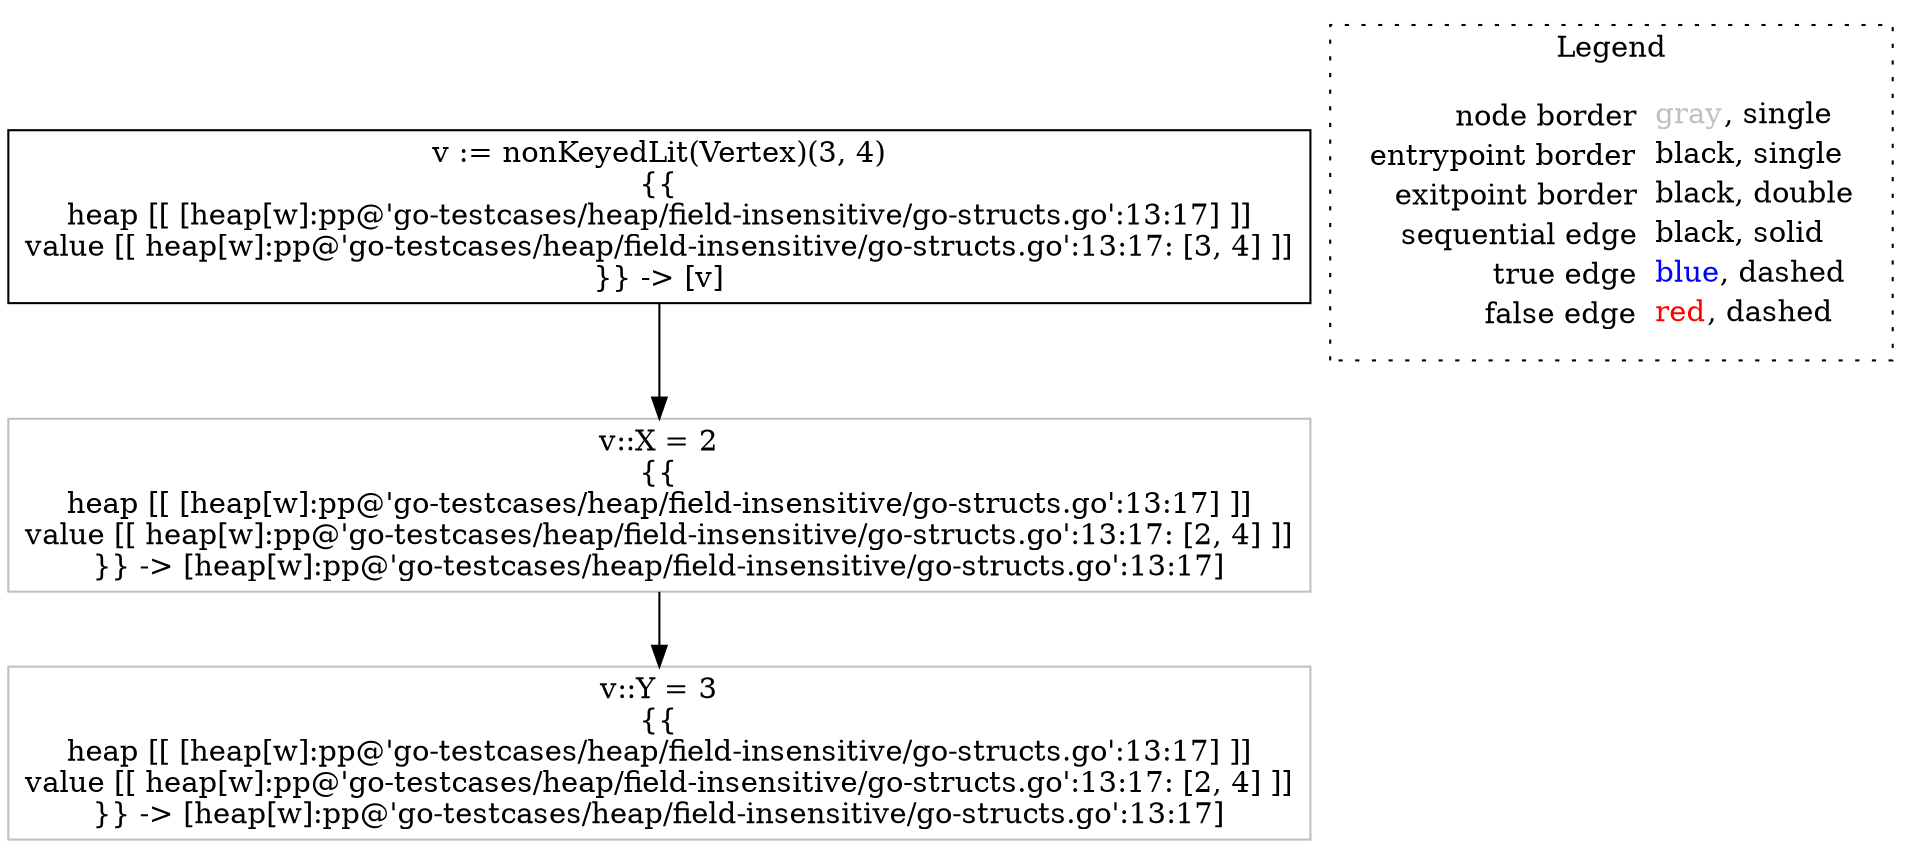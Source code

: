 digraph {
	"node0" [shape="rect",color="black",label=<v := nonKeyedLit(Vertex)(3, 4)<BR/>{{<BR/>heap [[ [heap[w]:pp@'go-testcases/heap/field-insensitive/go-structs.go':13:17] ]]<BR/>value [[ heap[w]:pp@'go-testcases/heap/field-insensitive/go-structs.go':13:17: [3, 4] ]]<BR/>}} -&gt; [v]>];
	"node1" [shape="rect",color="gray",label=<v::X = 2<BR/>{{<BR/>heap [[ [heap[w]:pp@'go-testcases/heap/field-insensitive/go-structs.go':13:17] ]]<BR/>value [[ heap[w]:pp@'go-testcases/heap/field-insensitive/go-structs.go':13:17: [2, 4] ]]<BR/>}} -&gt; [heap[w]:pp@'go-testcases/heap/field-insensitive/go-structs.go':13:17]>];
	"node2" [shape="rect",color="gray",label=<v::Y = 3<BR/>{{<BR/>heap [[ [heap[w]:pp@'go-testcases/heap/field-insensitive/go-structs.go':13:17] ]]<BR/>value [[ heap[w]:pp@'go-testcases/heap/field-insensitive/go-structs.go':13:17: [2, 4] ]]<BR/>}} -&gt; [heap[w]:pp@'go-testcases/heap/field-insensitive/go-structs.go':13:17]>];
	"node1" -> "node2" [color="black"];
	"node0" -> "node1" [color="black"];
subgraph cluster_legend {
	label="Legend";
	style=dotted;
	node [shape=plaintext];
	"legend" [label=<<table border="0" cellpadding="2" cellspacing="0" cellborder="0"><tr><td align="right">node border&nbsp;</td><td align="left"><font color="gray">gray</font>, single</td></tr><tr><td align="right">entrypoint border&nbsp;</td><td align="left"><font color="black">black</font>, single</td></tr><tr><td align="right">exitpoint border&nbsp;</td><td align="left"><font color="black">black</font>, double</td></tr><tr><td align="right">sequential edge&nbsp;</td><td align="left"><font color="black">black</font>, solid</td></tr><tr><td align="right">true edge&nbsp;</td><td align="left"><font color="blue">blue</font>, dashed</td></tr><tr><td align="right">false edge&nbsp;</td><td align="left"><font color="red">red</font>, dashed</td></tr></table>>];
}

}
